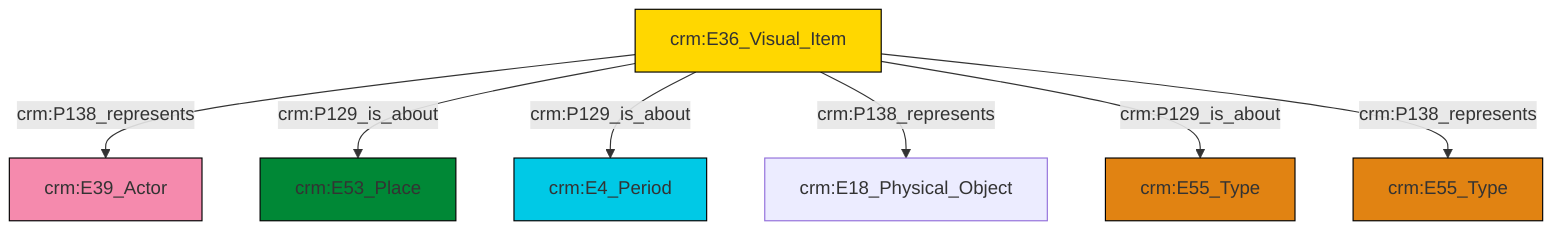 graph TD
classDef Literal fill:#f2f2f2,stroke:#000000;
classDef CRM_Entity fill:#FFFFFF,stroke:#000000;
classDef Temporal_Entity fill:#00C9E6, stroke:#000000;
classDef Type fill:#E18312, stroke:#000000;
classDef Time-Span fill:#2C9C91, stroke:#000000;
classDef Appellation fill:#FFEB7F, stroke:#000000;
classDef Place fill:#008836, stroke:#000000;
classDef Persistent_Item fill:#B266B2, stroke:#000000;
classDef Conceptual_Object fill:#FFD700, stroke:#000000;
classDef Physical_Thing fill:#D2B48C, stroke:#000000;
classDef Actor fill:#f58aad, stroke:#000000;
classDef PC_Classes fill:#4ce600, stroke:#000000;
classDef Multi fill:#cccccc,stroke:#000000;

2["crm:E36_Visual_Item"]:::Conceptual_Object -->|crm:P138_represents| 3["crm:E39_Actor"]:::Actor
2["crm:E36_Visual_Item"]:::Conceptual_Object -->|crm:P129_is_about| 6["crm:E53_Place"]:::Place
2["crm:E36_Visual_Item"]:::Conceptual_Object -->|crm:P129_is_about| 4["crm:E4_Period"]:::Temporal_Entity
2["crm:E36_Visual_Item"]:::Conceptual_Object -->|crm:P138_represents| 7["crm:E18_Physical_Object"]:::Default
2["crm:E36_Visual_Item"]:::Conceptual_Object -->|crm:P129_is_about| 0["crm:E55_Type"]:::Type
2["crm:E36_Visual_Item"]:::Conceptual_Object -->|crm:P138_represents| 11["crm:E55_Type"]:::Type